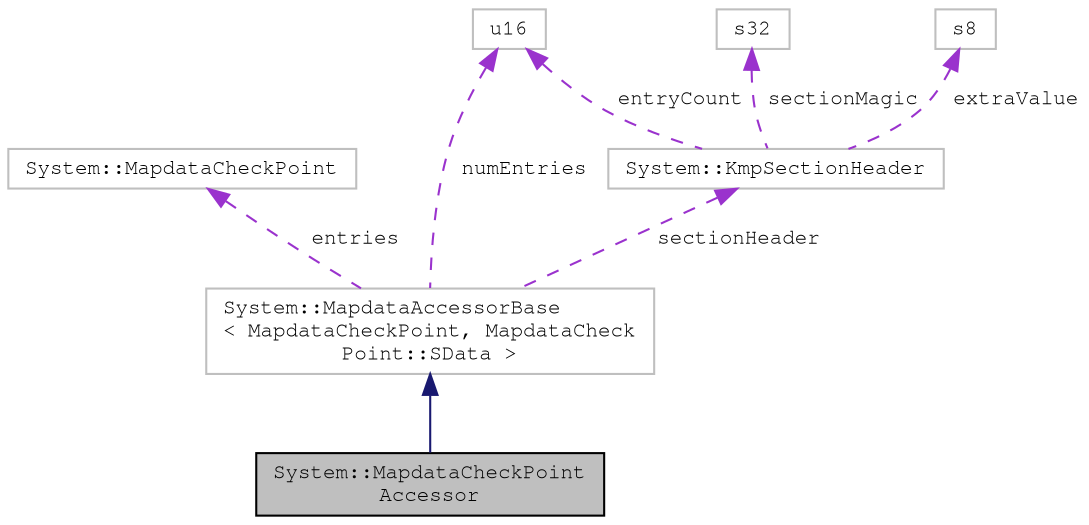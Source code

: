 digraph "System::MapdataCheckPointAccessor"
{
 // LATEX_PDF_SIZE
  edge [fontname="FreeMono",fontsize="10",labelfontname="FreeMono",labelfontsize="10"];
  node [fontname="FreeMono",fontsize="10",shape=record];
  Node1 [label="System::MapdataCheckPoint\lAccessor",height=0.2,width=0.4,color="black", fillcolor="grey75", style="filled", fontcolor="black",tooltip=" "];
  Node2 -> Node1 [dir="back",color="midnightblue",fontsize="10",style="solid",fontname="FreeMono"];
  Node2 [label="System::MapdataAccessorBase\l\< MapdataCheckPoint, MapdataCheck\lPoint::SData \>",height=0.2,width=0.4,color="grey75", fillcolor="white", style="filled",URL="$struct_system_1_1_mapdata_accessor_base.html",tooltip=" "];
  Node3 -> Node2 [dir="back",color="darkorchid3",fontsize="10",style="dashed",label=" entries" ,fontname="FreeMono"];
  Node3 [label="System::MapdataCheckPoint",height=0.2,width=0.4,color="grey75", fillcolor="white", style="filled",URL="$class_system_1_1_mapdata_check_point.html",tooltip=" "];
  Node4 -> Node2 [dir="back",color="darkorchid3",fontsize="10",style="dashed",label=" numEntries" ,fontname="FreeMono"];
  Node4 [label="u16",height=0.2,width=0.4,color="grey75", fillcolor="white", style="filled",URL="$classu16.html",tooltip=" "];
  Node5 -> Node2 [dir="back",color="darkorchid3",fontsize="10",style="dashed",label=" sectionHeader" ,fontname="FreeMono"];
  Node5 [label="System::KmpSectionHeader",height=0.2,width=0.4,color="grey75", fillcolor="white", style="filled",URL="$struct_system_1_1_kmp_section_header.html",tooltip=" "];
  Node6 -> Node5 [dir="back",color="darkorchid3",fontsize="10",style="dashed",label=" sectionMagic" ,fontname="FreeMono"];
  Node6 [label="s32",height=0.2,width=0.4,color="grey75", fillcolor="white", style="filled",tooltip=" "];
  Node4 -> Node5 [dir="back",color="darkorchid3",fontsize="10",style="dashed",label=" entryCount" ,fontname="FreeMono"];
  Node7 -> Node5 [dir="back",color="darkorchid3",fontsize="10",style="dashed",label=" extraValue" ,fontname="FreeMono"];
  Node7 [label="s8",height=0.2,width=0.4,color="grey75", fillcolor="white", style="filled",tooltip=" "];
}
